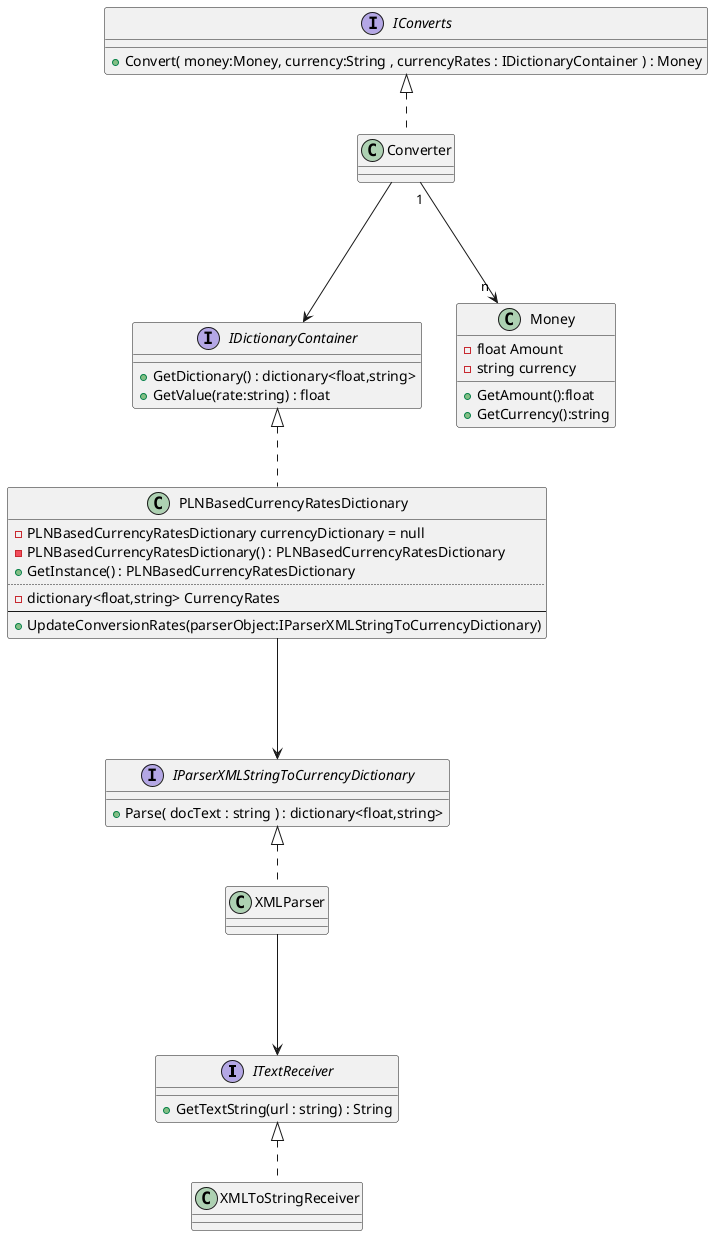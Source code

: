 @startuml

interface ITextReceiver
{
    + GetTextString(url : string) : String
}

interface IParserXMLStringToCurrencyDictionary
{
    + Parse( docText : string ) : dictionary<float,string>
}

interface IConverts
{
        + Convert( money:Money, currency:String , currencyRates : IDictionaryContainer ) : Money
}

interface IDictionaryContainer
{
    + GetDictionary() : dictionary<float,string>
    + GetValue(rate:string) : float
}

class XMLToStringReceiver implements ITextReceiver
{

}

class XMLParser implements IParserXMLStringToCurrencyDictionary
{

}


class Converter implements IConverts
{

}

class PLNBasedCurrencyRatesDictionary implements IDictionaryContainer
{
    - PLNBasedCurrencyRatesDictionary currencyDictionary = null
    - PLNBasedCurrencyRatesDictionary() : PLNBasedCurrencyRatesDictionary
    + GetInstance() : PLNBasedCurrencyRatesDictionary
    ....
    - dictionary<float,string> CurrencyRates
    ---
    + UpdateConversionRates(parserObject:IParserXMLStringToCurrencyDictionary)
}




class Money
{
    - float Amount
    - string currency

    + GetAmount():float
    + GetCurrency():string
}

XMLParser ---> ITextReceiver
PLNBasedCurrencyRatesDictionary ---> IParserXMLStringToCurrencyDictionary
Converter ---> IDictionaryContainer

Converter "1" ---> "n " Money

@enduml